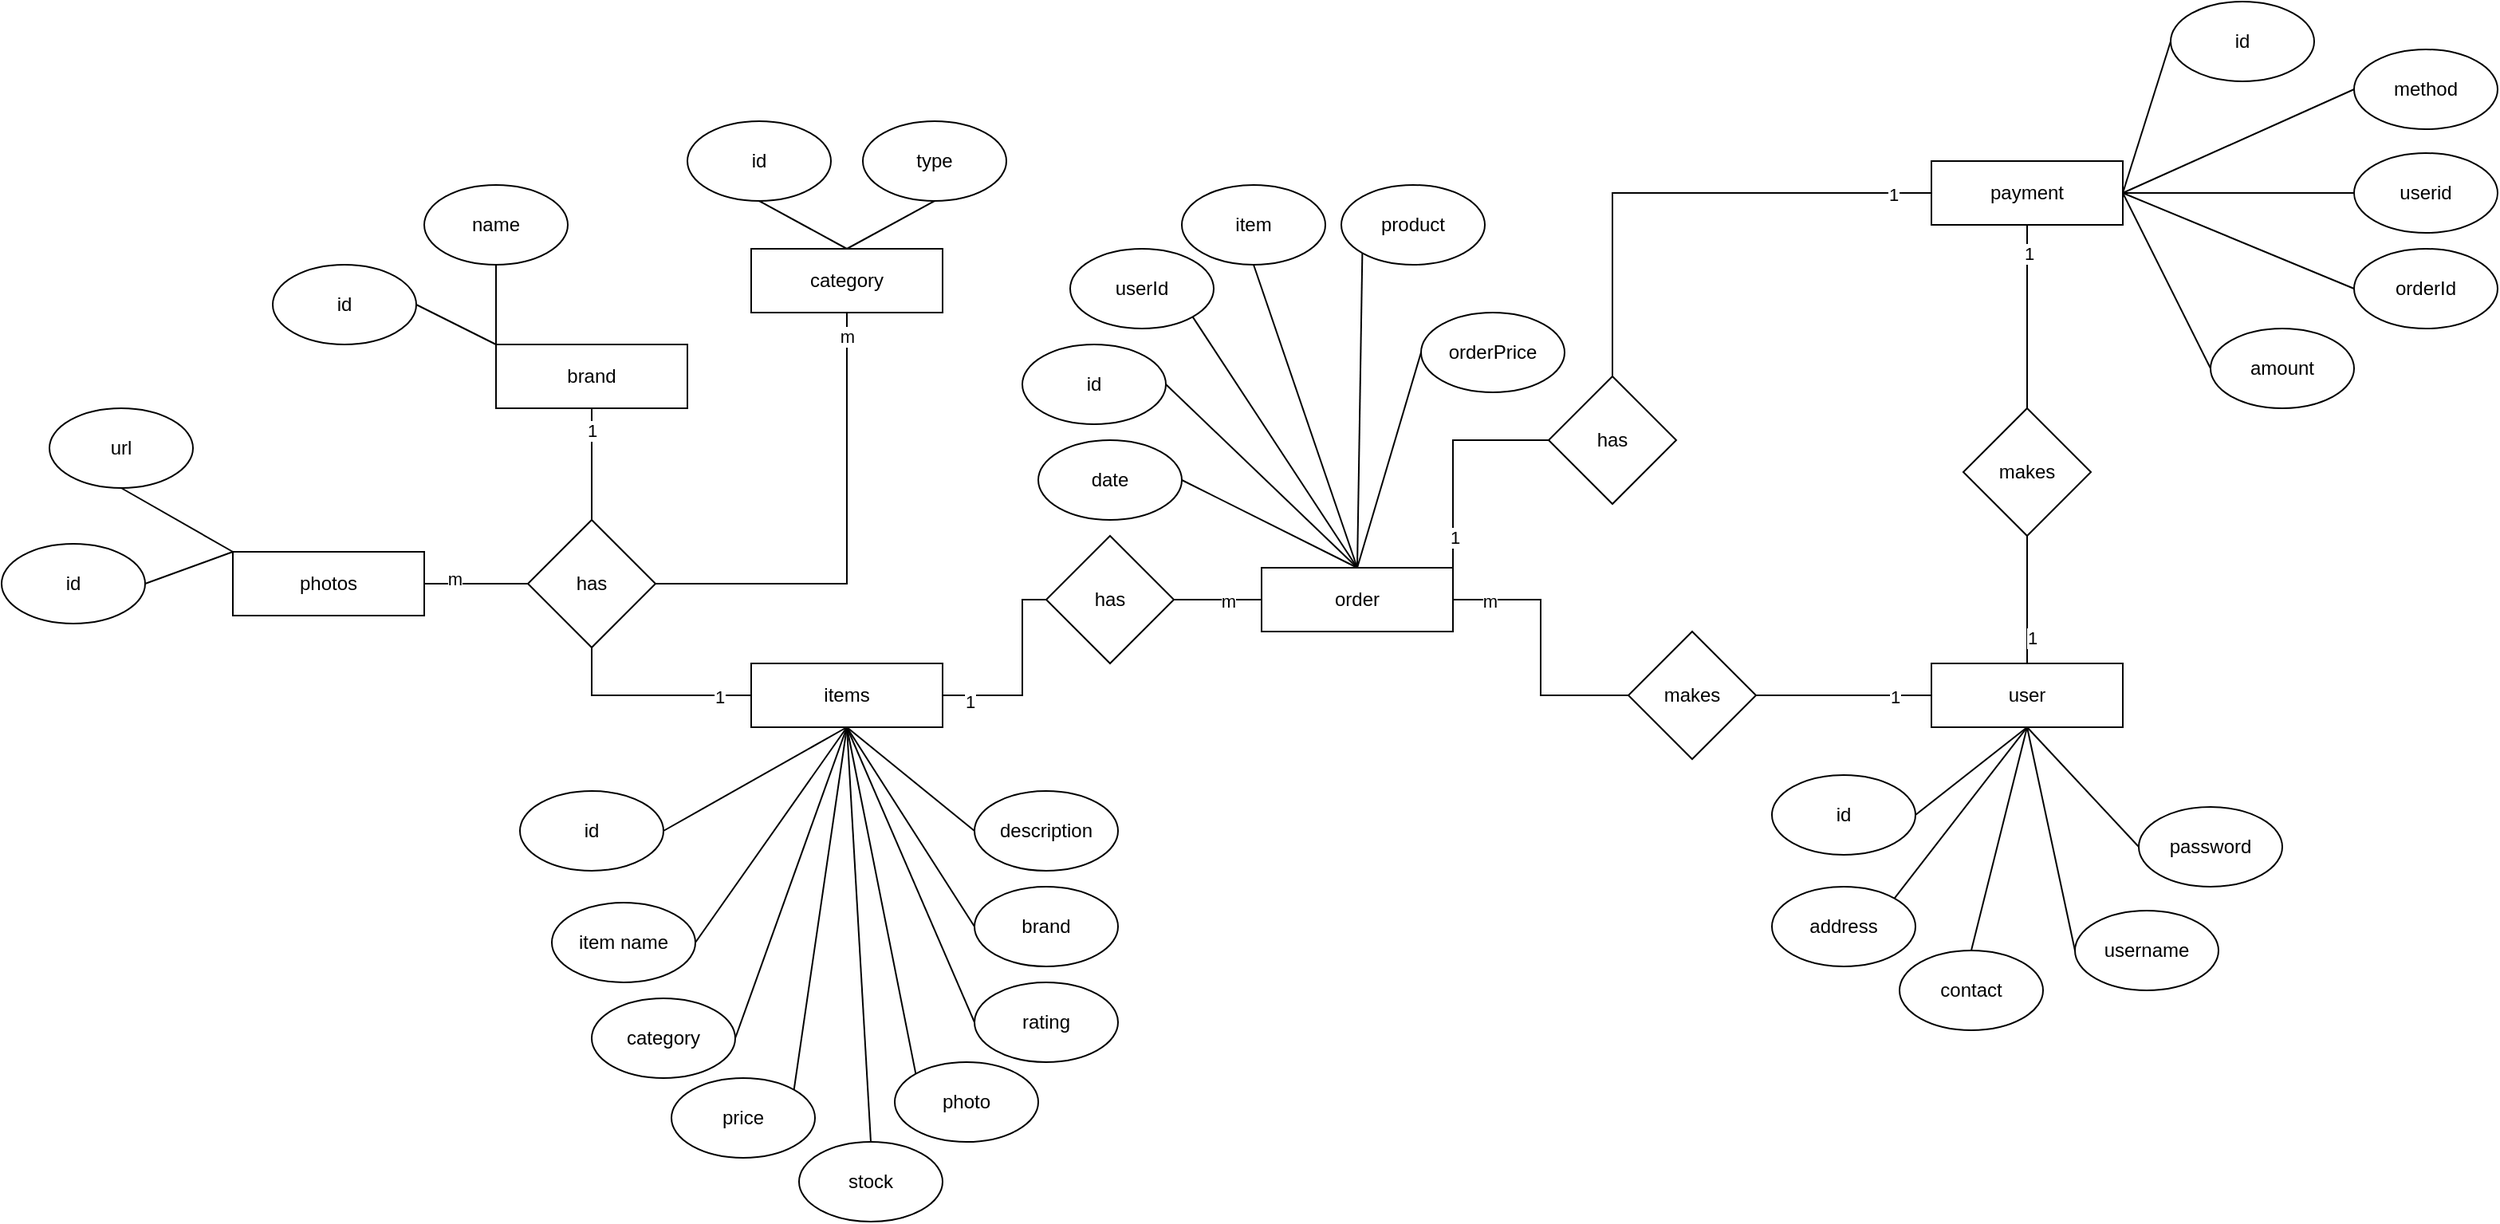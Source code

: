 <mxfile version="20.8.1" type="device"><diagram id="pRyszS8_Vp6y71HjzBwk" name="Page-1"><mxGraphModel dx="1948" dy="2092" grid="1" gridSize="10" guides="1" tooltips="1" connect="1" arrows="1" fold="1" page="1" pageScale="1" pageWidth="850" pageHeight="1100" math="0" shadow="0"><root><mxCell id="0"/><mxCell id="1" parent="0"/><mxCell id="MQi98BxYvTtiioD7Wuu--44" style="edgeStyle=orthogonalEdgeStyle;rounded=0;orthogonalLoop=1;jettySize=auto;html=1;exitX=1;exitY=0.5;exitDx=0;exitDy=0;entryX=0;entryY=0.5;entryDx=0;entryDy=0;endArrow=none;endFill=0;" edge="1" parent="1" source="MQi98BxYvTtiioD7Wuu--2" target="MQi98BxYvTtiioD7Wuu--38"><mxGeometry x="0.159" y="-18" relative="1" as="geometry"><Array as="points"><mxPoint x="420" y="390"/><mxPoint x="420" y="330"/></Array><mxPoint as="offset"/></mxGeometry></mxCell><mxCell id="MQi98BxYvTtiioD7Wuu--101" value="1" style="edgeLabel;html=1;align=center;verticalAlign=middle;resizable=0;points=[];" vertex="1" connectable="0" parent="MQi98BxYvTtiioD7Wuu--44"><mxGeometry x="-0.734" y="-4" relative="1" as="geometry"><mxPoint as="offset"/></mxGeometry></mxCell><mxCell id="MQi98BxYvTtiioD7Wuu--2" value="items" style="rounded=0;whiteSpace=wrap;html=1;" vertex="1" parent="1"><mxGeometry x="250" y="370" width="120" height="40" as="geometry"/></mxCell><mxCell id="MQi98BxYvTtiioD7Wuu--3" value="id" style="ellipse;whiteSpace=wrap;html=1;" vertex="1" parent="1"><mxGeometry x="105" y="450" width="90" height="50" as="geometry"/></mxCell><mxCell id="MQi98BxYvTtiioD7Wuu--4" value="item name" style="ellipse;whiteSpace=wrap;html=1;" vertex="1" parent="1"><mxGeometry x="125" y="520" width="90" height="50" as="geometry"/></mxCell><mxCell id="MQi98BxYvTtiioD7Wuu--5" value="category" style="ellipse;whiteSpace=wrap;html=1;" vertex="1" parent="1"><mxGeometry x="150" y="580" width="90" height="50" as="geometry"/></mxCell><mxCell id="MQi98BxYvTtiioD7Wuu--6" value="brand" style="ellipse;whiteSpace=wrap;html=1;" vertex="1" parent="1"><mxGeometry x="390" y="510" width="90" height="50" as="geometry"/></mxCell><mxCell id="MQi98BxYvTtiioD7Wuu--7" value="price" style="ellipse;whiteSpace=wrap;html=1;" vertex="1" parent="1"><mxGeometry x="200" y="630" width="90" height="50" as="geometry"/></mxCell><mxCell id="MQi98BxYvTtiioD7Wuu--8" value="rating" style="ellipse;whiteSpace=wrap;html=1;" vertex="1" parent="1"><mxGeometry x="390" y="570" width="90" height="50" as="geometry"/></mxCell><mxCell id="MQi98BxYvTtiioD7Wuu--9" value="photo" style="ellipse;whiteSpace=wrap;html=1;" vertex="1" parent="1"><mxGeometry x="340" y="620" width="90" height="50" as="geometry"/></mxCell><mxCell id="MQi98BxYvTtiioD7Wuu--49" style="edgeStyle=orthogonalEdgeStyle;rounded=0;orthogonalLoop=1;jettySize=auto;html=1;exitX=0.5;exitY=0;exitDx=0;exitDy=0;entryX=0.5;entryY=1;entryDx=0;entryDy=0;endArrow=none;endFill=0;" edge="1" parent="1" source="MQi98BxYvTtiioD7Wuu--10" target="MQi98BxYvTtiioD7Wuu--48"><mxGeometry relative="1" as="geometry"/></mxCell><mxCell id="MQi98BxYvTtiioD7Wuu--97" value="1" style="edgeLabel;html=1;align=center;verticalAlign=middle;resizable=0;points=[];" vertex="1" connectable="0" parent="MQi98BxYvTtiioD7Wuu--49"><mxGeometry x="-0.604" y="-3" relative="1" as="geometry"><mxPoint as="offset"/></mxGeometry></mxCell><mxCell id="MQi98BxYvTtiioD7Wuu--10" value="user" style="rounded=0;whiteSpace=wrap;html=1;" vertex="1" parent="1"><mxGeometry x="990" y="370" width="120" height="40" as="geometry"/></mxCell><mxCell id="MQi98BxYvTtiioD7Wuu--11" value="id" style="ellipse;whiteSpace=wrap;html=1;" vertex="1" parent="1"><mxGeometry x="890" y="440" width="90" height="50" as="geometry"/></mxCell><mxCell id="MQi98BxYvTtiioD7Wuu--12" value="username" style="ellipse;whiteSpace=wrap;html=1;" vertex="1" parent="1"><mxGeometry x="1080" y="525" width="90" height="50" as="geometry"/></mxCell><mxCell id="MQi98BxYvTtiioD7Wuu--14" value="payment" style="rounded=0;whiteSpace=wrap;html=1;" vertex="1" parent="1"><mxGeometry x="990" y="55" width="120" height="40" as="geometry"/></mxCell><mxCell id="MQi98BxYvTtiioD7Wuu--15" value="category" style="rounded=0;whiteSpace=wrap;html=1;" vertex="1" parent="1"><mxGeometry x="250" y="110" width="120" height="40" as="geometry"/></mxCell><mxCell id="MQi98BxYvTtiioD7Wuu--16" value="id" style="ellipse;whiteSpace=wrap;html=1;" vertex="1" parent="1"><mxGeometry x="210" y="30" width="90" height="50" as="geometry"/></mxCell><mxCell id="MQi98BxYvTtiioD7Wuu--17" value="type" style="ellipse;whiteSpace=wrap;html=1;" vertex="1" parent="1"><mxGeometry x="320" y="30" width="90" height="50" as="geometry"/></mxCell><mxCell id="MQi98BxYvTtiioD7Wuu--18" value="id" style="ellipse;whiteSpace=wrap;html=1;" vertex="1" parent="1"><mxGeometry x="-220" y="295" width="90" height="50" as="geometry"/></mxCell><mxCell id="MQi98BxYvTtiioD7Wuu--19" value="photos" style="rounded=0;whiteSpace=wrap;html=1;" vertex="1" parent="1"><mxGeometry x="-75" y="300" width="120" height="40" as="geometry"/></mxCell><mxCell id="MQi98BxYvTtiioD7Wuu--20" value="url" style="ellipse;whiteSpace=wrap;html=1;" vertex="1" parent="1"><mxGeometry x="-190" y="210" width="90" height="50" as="geometry"/></mxCell><mxCell id="MQi98BxYvTtiioD7Wuu--21" value="brand" style="rounded=0;whiteSpace=wrap;html=1;" vertex="1" parent="1"><mxGeometry x="90" y="170" width="120" height="40" as="geometry"/></mxCell><mxCell id="MQi98BxYvTtiioD7Wuu--22" value="id" style="ellipse;whiteSpace=wrap;html=1;" vertex="1" parent="1"><mxGeometry x="-50" y="120" width="90" height="50" as="geometry"/></mxCell><mxCell id="MQi98BxYvTtiioD7Wuu--23" value="name" style="ellipse;whiteSpace=wrap;html=1;" vertex="1" parent="1"><mxGeometry x="45" y="70" width="90" height="50" as="geometry"/></mxCell><mxCell id="MQi98BxYvTtiioD7Wuu--46" style="edgeStyle=orthogonalEdgeStyle;rounded=0;orthogonalLoop=1;jettySize=auto;html=1;exitX=1;exitY=0.5;exitDx=0;exitDy=0;entryX=0;entryY=0.5;entryDx=0;entryDy=0;endArrow=none;endFill=0;" edge="1" parent="1" source="MQi98BxYvTtiioD7Wuu--24" target="MQi98BxYvTtiioD7Wuu--37"><mxGeometry relative="1" as="geometry"/></mxCell><mxCell id="MQi98BxYvTtiioD7Wuu--100" value="m" style="edgeLabel;html=1;align=center;verticalAlign=middle;resizable=0;points=[];" vertex="1" connectable="0" parent="MQi98BxYvTtiioD7Wuu--46"><mxGeometry x="-0.732" y="-1" relative="1" as="geometry"><mxPoint as="offset"/></mxGeometry></mxCell><mxCell id="MQi98BxYvTtiioD7Wuu--54" style="edgeStyle=orthogonalEdgeStyle;rounded=0;orthogonalLoop=1;jettySize=auto;html=1;exitX=1;exitY=0;exitDx=0;exitDy=0;entryX=0;entryY=0.5;entryDx=0;entryDy=0;endArrow=none;endFill=0;" edge="1" parent="1" source="MQi98BxYvTtiioD7Wuu--24" target="MQi98BxYvTtiioD7Wuu--51"><mxGeometry relative="1" as="geometry"><mxPoint x="710" y="240" as="targetPoint"/></mxGeometry></mxCell><mxCell id="MQi98BxYvTtiioD7Wuu--95" value="1" style="edgeLabel;html=1;align=center;verticalAlign=middle;resizable=0;points=[];" vertex="1" connectable="0" parent="MQi98BxYvTtiioD7Wuu--54"><mxGeometry x="-0.73" y="-1" relative="1" as="geometry"><mxPoint as="offset"/></mxGeometry></mxCell><mxCell id="MQi98BxYvTtiioD7Wuu--24" value="order" style="rounded=0;whiteSpace=wrap;html=1;" vertex="1" parent="1"><mxGeometry x="570" y="310" width="120" height="40" as="geometry"/></mxCell><mxCell id="MQi98BxYvTtiioD7Wuu--25" value="id" style="ellipse;whiteSpace=wrap;html=1;" vertex="1" parent="1"><mxGeometry x="420" y="170" width="90" height="50" as="geometry"/></mxCell><mxCell id="MQi98BxYvTtiioD7Wuu--26" value="item" style="ellipse;whiteSpace=wrap;html=1;" vertex="1" parent="1"><mxGeometry x="520" y="70" width="90" height="50" as="geometry"/></mxCell><mxCell id="MQi98BxYvTtiioD7Wuu--27" value="date" style="ellipse;whiteSpace=wrap;html=1;" vertex="1" parent="1"><mxGeometry x="430" y="230" width="90" height="50" as="geometry"/></mxCell><mxCell id="MQi98BxYvTtiioD7Wuu--28" value="userId" style="ellipse;whiteSpace=wrap;html=1;" vertex="1" parent="1"><mxGeometry x="450" y="110" width="90" height="50" as="geometry"/></mxCell><mxCell id="MQi98BxYvTtiioD7Wuu--29" value="address" style="ellipse;whiteSpace=wrap;html=1;" vertex="1" parent="1"><mxGeometry x="890" y="510" width="90" height="50" as="geometry"/></mxCell><mxCell id="MQi98BxYvTtiioD7Wuu--30" value="contact" style="ellipse;whiteSpace=wrap;html=1;" vertex="1" parent="1"><mxGeometry x="970" y="550" width="90" height="50" as="geometry"/></mxCell><mxCell id="MQi98BxYvTtiioD7Wuu--31" value="stock" style="ellipse;whiteSpace=wrap;html=1;" vertex="1" parent="1"><mxGeometry x="280" y="670" width="90" height="50" as="geometry"/></mxCell><mxCell id="MQi98BxYvTtiioD7Wuu--32" value="id" style="ellipse;whiteSpace=wrap;html=1;" vertex="1" parent="1"><mxGeometry x="1140" y="-45" width="90" height="50" as="geometry"/></mxCell><mxCell id="MQi98BxYvTtiioD7Wuu--33" value="method" style="ellipse;whiteSpace=wrap;html=1;" vertex="1" parent="1"><mxGeometry x="1255" y="-15" width="90" height="50" as="geometry"/></mxCell><mxCell id="MQi98BxYvTtiioD7Wuu--34" value="amount" style="ellipse;whiteSpace=wrap;html=1;" vertex="1" parent="1"><mxGeometry x="1165" y="160" width="90" height="50" as="geometry"/></mxCell><mxCell id="MQi98BxYvTtiioD7Wuu--35" value="userid" style="ellipse;whiteSpace=wrap;html=1;" vertex="1" parent="1"><mxGeometry x="1255" y="50" width="90" height="50" as="geometry"/></mxCell><mxCell id="MQi98BxYvTtiioD7Wuu--47" style="edgeStyle=orthogonalEdgeStyle;rounded=0;orthogonalLoop=1;jettySize=auto;html=1;exitX=1;exitY=0.5;exitDx=0;exitDy=0;entryX=0;entryY=0.5;entryDx=0;entryDy=0;endArrow=none;endFill=0;" edge="1" parent="1" source="MQi98BxYvTtiioD7Wuu--37" target="MQi98BxYvTtiioD7Wuu--10"><mxGeometry relative="1" as="geometry"/></mxCell><mxCell id="MQi98BxYvTtiioD7Wuu--99" value="1" style="edgeLabel;html=1;align=center;verticalAlign=middle;resizable=0;points=[];" vertex="1" connectable="0" parent="MQi98BxYvTtiioD7Wuu--47"><mxGeometry x="0.575" y="-1" relative="1" as="geometry"><mxPoint as="offset"/></mxGeometry></mxCell><mxCell id="MQi98BxYvTtiioD7Wuu--37" value="makes" style="rhombus;whiteSpace=wrap;html=1;" vertex="1" parent="1"><mxGeometry x="800" y="350" width="80" height="80" as="geometry"/></mxCell><mxCell id="MQi98BxYvTtiioD7Wuu--45" style="edgeStyle=orthogonalEdgeStyle;rounded=0;orthogonalLoop=1;jettySize=auto;html=1;exitX=1;exitY=0.5;exitDx=0;exitDy=0;entryX=0;entryY=0.5;entryDx=0;entryDy=0;endArrow=none;endFill=0;" edge="1" parent="1" source="MQi98BxYvTtiioD7Wuu--38" target="MQi98BxYvTtiioD7Wuu--24"><mxGeometry relative="1" as="geometry"/></mxCell><mxCell id="MQi98BxYvTtiioD7Wuu--102" value="m" style="edgeLabel;html=1;align=center;verticalAlign=middle;resizable=0;points=[];" vertex="1" connectable="0" parent="MQi98BxYvTtiioD7Wuu--45"><mxGeometry x="0.262" y="-1" relative="1" as="geometry"><mxPoint x="-1" as="offset"/></mxGeometry></mxCell><mxCell id="MQi98BxYvTtiioD7Wuu--38" value="has" style="rhombus;whiteSpace=wrap;html=1;" vertex="1" parent="1"><mxGeometry x="435" y="290" width="80" height="80" as="geometry"/></mxCell><mxCell id="MQi98BxYvTtiioD7Wuu--40" style="edgeStyle=orthogonalEdgeStyle;rounded=0;orthogonalLoop=1;jettySize=auto;html=1;exitX=0;exitY=0.5;exitDx=0;exitDy=0;entryX=1;entryY=0.5;entryDx=0;entryDy=0;endArrow=none;endFill=0;" edge="1" parent="1" source="MQi98BxYvTtiioD7Wuu--39" target="MQi98BxYvTtiioD7Wuu--19"><mxGeometry relative="1" as="geometry"/></mxCell><mxCell id="MQi98BxYvTtiioD7Wuu--104" value="m" style="edgeLabel;html=1;align=center;verticalAlign=middle;resizable=0;points=[];" vertex="1" connectable="0" parent="MQi98BxYvTtiioD7Wuu--40"><mxGeometry x="0.43" y="-3" relative="1" as="geometry"><mxPoint as="offset"/></mxGeometry></mxCell><mxCell id="MQi98BxYvTtiioD7Wuu--41" style="edgeStyle=orthogonalEdgeStyle;rounded=0;orthogonalLoop=1;jettySize=auto;html=1;exitX=0.5;exitY=0;exitDx=0;exitDy=0;entryX=0.5;entryY=1;entryDx=0;entryDy=0;endArrow=none;endFill=0;" edge="1" parent="1" source="MQi98BxYvTtiioD7Wuu--39" target="MQi98BxYvTtiioD7Wuu--21"><mxGeometry relative="1" as="geometry"/></mxCell><mxCell id="MQi98BxYvTtiioD7Wuu--105" value="1" style="edgeLabel;html=1;align=center;verticalAlign=middle;resizable=0;points=[];" vertex="1" connectable="0" parent="MQi98BxYvTtiioD7Wuu--41"><mxGeometry x="0.618" relative="1" as="geometry"><mxPoint as="offset"/></mxGeometry></mxCell><mxCell id="MQi98BxYvTtiioD7Wuu--42" style="edgeStyle=orthogonalEdgeStyle;rounded=0;orthogonalLoop=1;jettySize=auto;html=1;exitX=1;exitY=0.5;exitDx=0;exitDy=0;entryX=0.5;entryY=1;entryDx=0;entryDy=0;endArrow=none;endFill=0;" edge="1" parent="1" source="MQi98BxYvTtiioD7Wuu--39" target="MQi98BxYvTtiioD7Wuu--15"><mxGeometry relative="1" as="geometry"/></mxCell><mxCell id="MQi98BxYvTtiioD7Wuu--106" value="m" style="edgeLabel;html=1;align=center;verticalAlign=middle;resizable=0;points=[];" vertex="1" connectable="0" parent="MQi98BxYvTtiioD7Wuu--42"><mxGeometry x="0.897" relative="1" as="geometry"><mxPoint as="offset"/></mxGeometry></mxCell><mxCell id="MQi98BxYvTtiioD7Wuu--43" style="edgeStyle=orthogonalEdgeStyle;rounded=0;orthogonalLoop=1;jettySize=auto;html=1;exitX=0.5;exitY=1;exitDx=0;exitDy=0;entryX=0;entryY=0.5;entryDx=0;entryDy=0;endArrow=none;endFill=0;" edge="1" parent="1" source="MQi98BxYvTtiioD7Wuu--39" target="MQi98BxYvTtiioD7Wuu--2"><mxGeometry relative="1" as="geometry"/></mxCell><mxCell id="MQi98BxYvTtiioD7Wuu--103" value="1" style="edgeLabel;html=1;align=center;verticalAlign=middle;resizable=0;points=[];" vertex="1" connectable="0" parent="MQi98BxYvTtiioD7Wuu--43"><mxGeometry x="0.688" y="-1" relative="1" as="geometry"><mxPoint as="offset"/></mxGeometry></mxCell><mxCell id="MQi98BxYvTtiioD7Wuu--39" value="has" style="rhombus;whiteSpace=wrap;html=1;" vertex="1" parent="1"><mxGeometry x="110" y="280" width="80" height="80" as="geometry"/></mxCell><mxCell id="MQi98BxYvTtiioD7Wuu--50" style="edgeStyle=orthogonalEdgeStyle;rounded=0;orthogonalLoop=1;jettySize=auto;html=1;exitX=0.5;exitY=0;exitDx=0;exitDy=0;entryX=0.5;entryY=1;entryDx=0;entryDy=0;endArrow=none;endFill=0;" edge="1" parent="1" source="MQi98BxYvTtiioD7Wuu--48" target="MQi98BxYvTtiioD7Wuu--14"><mxGeometry relative="1" as="geometry"/></mxCell><mxCell id="MQi98BxYvTtiioD7Wuu--98" value="1" style="edgeLabel;html=1;align=center;verticalAlign=middle;resizable=0;points=[];" vertex="1" connectable="0" parent="MQi98BxYvTtiioD7Wuu--50"><mxGeometry x="0.694" y="-1" relative="1" as="geometry"><mxPoint as="offset"/></mxGeometry></mxCell><mxCell id="MQi98BxYvTtiioD7Wuu--48" value="makes" style="rhombus;whiteSpace=wrap;html=1;" vertex="1" parent="1"><mxGeometry x="1010" y="210" width="80" height="80" as="geometry"/></mxCell><mxCell id="MQi98BxYvTtiioD7Wuu--55" style="edgeStyle=orthogonalEdgeStyle;rounded=0;orthogonalLoop=1;jettySize=auto;html=1;exitX=0.5;exitY=0;exitDx=0;exitDy=0;entryX=0;entryY=0.5;entryDx=0;entryDy=0;endArrow=none;endFill=0;" edge="1" parent="1" source="MQi98BxYvTtiioD7Wuu--51" target="MQi98BxYvTtiioD7Wuu--14"><mxGeometry relative="1" as="geometry"/></mxCell><mxCell id="MQi98BxYvTtiioD7Wuu--96" value="1" style="edgeLabel;html=1;align=center;verticalAlign=middle;resizable=0;points=[];" vertex="1" connectable="0" parent="MQi98BxYvTtiioD7Wuu--55"><mxGeometry x="0.852" y="-1" relative="1" as="geometry"><mxPoint x="-1" as="offset"/></mxGeometry></mxCell><mxCell id="MQi98BxYvTtiioD7Wuu--51" value="has" style="rhombus;whiteSpace=wrap;html=1;" vertex="1" parent="1"><mxGeometry x="750" y="190" width="80" height="80" as="geometry"/></mxCell><mxCell id="MQi98BxYvTtiioD7Wuu--59" value="product" style="ellipse;whiteSpace=wrap;html=1;" vertex="1" parent="1"><mxGeometry x="620" y="70" width="90" height="50" as="geometry"/></mxCell><mxCell id="MQi98BxYvTtiioD7Wuu--60" value="" style="endArrow=none;html=1;rounded=0;entryX=0.5;entryY=1;entryDx=0;entryDy=0;exitX=0;exitY=0;exitDx=0;exitDy=0;" edge="1" parent="1" source="MQi98BxYvTtiioD7Wuu--21" target="MQi98BxYvTtiioD7Wuu--23"><mxGeometry width="50" height="50" relative="1" as="geometry"><mxPoint x="350" y="380" as="sourcePoint"/><mxPoint x="400" y="330" as="targetPoint"/></mxGeometry></mxCell><mxCell id="MQi98BxYvTtiioD7Wuu--61" value="" style="endArrow=none;html=1;rounded=0;entryX=1;entryY=0.5;entryDx=0;entryDy=0;exitX=0;exitY=0;exitDx=0;exitDy=0;" edge="1" parent="1" source="MQi98BxYvTtiioD7Wuu--21" target="MQi98BxYvTtiioD7Wuu--22"><mxGeometry width="50" height="50" relative="1" as="geometry"><mxPoint x="100" y="180" as="sourcePoint"/><mxPoint x="100" y="130" as="targetPoint"/></mxGeometry></mxCell><mxCell id="MQi98BxYvTtiioD7Wuu--62" value="" style="endArrow=none;html=1;rounded=0;entryX=0.5;entryY=1;entryDx=0;entryDy=0;exitX=0.5;exitY=0;exitDx=0;exitDy=0;" edge="1" parent="1" source="MQi98BxYvTtiioD7Wuu--15" target="MQi98BxYvTtiioD7Wuu--16"><mxGeometry width="50" height="50" relative="1" as="geometry"><mxPoint x="100" y="180" as="sourcePoint"/><mxPoint x="100" y="130" as="targetPoint"/></mxGeometry></mxCell><mxCell id="MQi98BxYvTtiioD7Wuu--63" value="" style="endArrow=none;html=1;rounded=0;entryX=0.5;entryY=1;entryDx=0;entryDy=0;exitX=0.5;exitY=0;exitDx=0;exitDy=0;" edge="1" parent="1" source="MQi98BxYvTtiioD7Wuu--15" target="MQi98BxYvTtiioD7Wuu--17"><mxGeometry width="50" height="50" relative="1" as="geometry"><mxPoint x="320" y="120" as="sourcePoint"/><mxPoint x="265" y="90" as="targetPoint"/></mxGeometry></mxCell><mxCell id="MQi98BxYvTtiioD7Wuu--64" value="" style="endArrow=none;html=1;rounded=0;entryX=1;entryY=0.5;entryDx=0;entryDy=0;exitX=0.5;exitY=0;exitDx=0;exitDy=0;" edge="1" parent="1" source="MQi98BxYvTtiioD7Wuu--24" target="MQi98BxYvTtiioD7Wuu--27"><mxGeometry width="50" height="50" relative="1" as="geometry"><mxPoint x="280" y="110" as="sourcePoint"/><mxPoint x="335" y="80" as="targetPoint"/></mxGeometry></mxCell><mxCell id="MQi98BxYvTtiioD7Wuu--65" value="" style="endArrow=none;html=1;rounded=0;entryX=1;entryY=0.5;entryDx=0;entryDy=0;exitX=0.5;exitY=0;exitDx=0;exitDy=0;" edge="1" parent="1" source="MQi98BxYvTtiioD7Wuu--24" target="MQi98BxYvTtiioD7Wuu--25"><mxGeometry width="50" height="50" relative="1" as="geometry"><mxPoint x="640" y="320" as="sourcePoint"/><mxPoint x="530.0" y="265" as="targetPoint"/></mxGeometry></mxCell><mxCell id="MQi98BxYvTtiioD7Wuu--66" value="" style="endArrow=none;html=1;rounded=0;entryX=1;entryY=1;entryDx=0;entryDy=0;exitX=0.5;exitY=0;exitDx=0;exitDy=0;" edge="1" parent="1" source="MQi98BxYvTtiioD7Wuu--24" target="MQi98BxYvTtiioD7Wuu--28"><mxGeometry width="50" height="50" relative="1" as="geometry"><mxPoint x="640" y="320" as="sourcePoint"/><mxPoint x="540.0" y="185" as="targetPoint"/></mxGeometry></mxCell><mxCell id="MQi98BxYvTtiioD7Wuu--67" value="" style="endArrow=none;html=1;rounded=0;entryX=0.5;entryY=1;entryDx=0;entryDy=0;exitX=0.5;exitY=0;exitDx=0;exitDy=0;" edge="1" parent="1" source="MQi98BxYvTtiioD7Wuu--24" target="MQi98BxYvTtiioD7Wuu--26"><mxGeometry width="50" height="50" relative="1" as="geometry"><mxPoint x="640" y="320" as="sourcePoint"/><mxPoint x="576.877" y="142.646" as="targetPoint"/></mxGeometry></mxCell><mxCell id="MQi98BxYvTtiioD7Wuu--68" value="" style="endArrow=none;html=1;rounded=0;entryX=0;entryY=1;entryDx=0;entryDy=0;exitX=0.5;exitY=0;exitDx=0;exitDy=0;" edge="1" parent="1" source="MQi98BxYvTtiioD7Wuu--24" target="MQi98BxYvTtiioD7Wuu--59"><mxGeometry width="50" height="50" relative="1" as="geometry"><mxPoint x="640" y="320" as="sourcePoint"/><mxPoint x="663.07" y="192.616" as="targetPoint"/></mxGeometry></mxCell><mxCell id="MQi98BxYvTtiioD7Wuu--69" value="" style="endArrow=none;html=1;rounded=0;entryX=0;entryY=0.5;entryDx=0;entryDy=0;exitX=1;exitY=0.5;exitDx=0;exitDy=0;" edge="1" parent="1" source="MQi98BxYvTtiioD7Wuu--14" target="MQi98BxYvTtiioD7Wuu--32"><mxGeometry width="50" height="50" relative="1" as="geometry"><mxPoint x="840" y="245" as="sourcePoint"/><mxPoint x="873.123" y="127.646" as="targetPoint"/></mxGeometry></mxCell><mxCell id="MQi98BxYvTtiioD7Wuu--70" value="" style="endArrow=none;html=1;rounded=0;entryX=0;entryY=0.5;entryDx=0;entryDy=0;exitX=1;exitY=0.5;exitDx=0;exitDy=0;" edge="1" parent="1" source="MQi98BxYvTtiioD7Wuu--14" target="MQi98BxYvTtiioD7Wuu--34"><mxGeometry width="50" height="50" relative="1" as="geometry"><mxPoint x="1120" y="85" as="sourcePoint"/><mxPoint x="1190.0" y="50" as="targetPoint"/></mxGeometry></mxCell><mxCell id="MQi98BxYvTtiioD7Wuu--71" value="" style="endArrow=none;html=1;rounded=0;entryX=0;entryY=0.5;entryDx=0;entryDy=0;exitX=1;exitY=0.5;exitDx=0;exitDy=0;" edge="1" parent="1" source="MQi98BxYvTtiioD7Wuu--14" target="MQi98BxYvTtiioD7Wuu--33"><mxGeometry width="50" height="50" relative="1" as="geometry"><mxPoint x="1120" y="85" as="sourcePoint"/><mxPoint x="1150.0" y="-10" as="targetPoint"/></mxGeometry></mxCell><mxCell id="MQi98BxYvTtiioD7Wuu--72" value="" style="endArrow=none;html=1;rounded=0;entryX=0;entryY=0.5;entryDx=0;entryDy=0;exitX=1;exitY=0.5;exitDx=0;exitDy=0;" edge="1" parent="1" source="MQi98BxYvTtiioD7Wuu--14" target="MQi98BxYvTtiioD7Wuu--35"><mxGeometry width="50" height="50" relative="1" as="geometry"><mxPoint x="1120" y="85" as="sourcePoint"/><mxPoint x="1265.0" y="20" as="targetPoint"/></mxGeometry></mxCell><mxCell id="MQi98BxYvTtiioD7Wuu--73" value="" style="endArrow=none;html=1;rounded=0;entryX=1;entryY=0.5;entryDx=0;entryDy=0;exitX=0.5;exitY=1;exitDx=0;exitDy=0;" edge="1" parent="1" source="MQi98BxYvTtiioD7Wuu--10" target="MQi98BxYvTtiioD7Wuu--11"><mxGeometry width="50" height="50" relative="1" as="geometry"><mxPoint x="960" y="170" as="sourcePoint"/><mxPoint x="1105.0" y="170" as="targetPoint"/></mxGeometry></mxCell><mxCell id="MQi98BxYvTtiioD7Wuu--74" value="" style="endArrow=none;html=1;rounded=0;entryX=0;entryY=0.5;entryDx=0;entryDy=0;exitX=0.5;exitY=1;exitDx=0;exitDy=0;" edge="1" parent="1" source="MQi98BxYvTtiioD7Wuu--10" target="MQi98BxYvTtiioD7Wuu--12"><mxGeometry width="50" height="50" relative="1" as="geometry"><mxPoint x="1060" y="420" as="sourcePoint"/><mxPoint x="990.0" y="475" as="targetPoint"/></mxGeometry></mxCell><mxCell id="MQi98BxYvTtiioD7Wuu--75" value="" style="endArrow=none;html=1;rounded=0;entryX=0.5;entryY=0;entryDx=0;entryDy=0;exitX=0.5;exitY=1;exitDx=0;exitDy=0;" edge="1" parent="1" source="MQi98BxYvTtiioD7Wuu--10" target="MQi98BxYvTtiioD7Wuu--30"><mxGeometry width="50" height="50" relative="1" as="geometry"><mxPoint x="1060" y="420" as="sourcePoint"/><mxPoint x="1105.0" y="475" as="targetPoint"/></mxGeometry></mxCell><mxCell id="MQi98BxYvTtiioD7Wuu--76" value="" style="endArrow=none;html=1;rounded=0;entryX=1;entryY=0;entryDx=0;entryDy=0;exitX=0.5;exitY=1;exitDx=0;exitDy=0;" edge="1" parent="1" source="MQi98BxYvTtiioD7Wuu--10" target="MQi98BxYvTtiioD7Wuu--29"><mxGeometry width="50" height="50" relative="1" as="geometry"><mxPoint x="1060" y="420" as="sourcePoint"/><mxPoint x="1095" y="530" as="targetPoint"/></mxGeometry></mxCell><mxCell id="MQi98BxYvTtiioD7Wuu--77" value="" style="endArrow=none;html=1;rounded=0;entryX=1;entryY=0.5;entryDx=0;entryDy=0;exitX=0.5;exitY=1;exitDx=0;exitDy=0;" edge="1" parent="1" source="MQi98BxYvTtiioD7Wuu--2" target="MQi98BxYvTtiioD7Wuu--3"><mxGeometry width="50" height="50" relative="1" as="geometry"><mxPoint x="100" y="180" as="sourcePoint"/><mxPoint x="100" y="130" as="targetPoint"/></mxGeometry></mxCell><mxCell id="MQi98BxYvTtiioD7Wuu--78" value="" style="endArrow=none;html=1;rounded=0;entryX=1;entryY=0.5;entryDx=0;entryDy=0;exitX=0.5;exitY=1;exitDx=0;exitDy=0;" edge="1" parent="1" source="MQi98BxYvTtiioD7Wuu--2" target="MQi98BxYvTtiioD7Wuu--4"><mxGeometry width="50" height="50" relative="1" as="geometry"><mxPoint x="330" y="420" as="sourcePoint"/><mxPoint x="205.0" y="485" as="targetPoint"/></mxGeometry></mxCell><mxCell id="MQi98BxYvTtiioD7Wuu--79" value="" style="endArrow=none;html=1;rounded=0;entryX=1;entryY=0.5;entryDx=0;entryDy=0;exitX=0.5;exitY=1;exitDx=0;exitDy=0;" edge="1" parent="1" source="MQi98BxYvTtiioD7Wuu--2" target="MQi98BxYvTtiioD7Wuu--5"><mxGeometry width="50" height="50" relative="1" as="geometry"><mxPoint x="330" y="420" as="sourcePoint"/><mxPoint x="225.0" y="555" as="targetPoint"/></mxGeometry></mxCell><mxCell id="MQi98BxYvTtiioD7Wuu--80" value="" style="endArrow=none;html=1;rounded=0;entryX=1;entryY=0;entryDx=0;entryDy=0;exitX=0.5;exitY=1;exitDx=0;exitDy=0;" edge="1" parent="1" source="MQi98BxYvTtiioD7Wuu--2" target="MQi98BxYvTtiioD7Wuu--7"><mxGeometry width="50" height="50" relative="1" as="geometry"><mxPoint x="330" y="420" as="sourcePoint"/><mxPoint x="250.0" y="615" as="targetPoint"/></mxGeometry></mxCell><mxCell id="MQi98BxYvTtiioD7Wuu--81" value="" style="endArrow=none;html=1;rounded=0;entryX=0.5;entryY=0;entryDx=0;entryDy=0;exitX=0.5;exitY=1;exitDx=0;exitDy=0;" edge="1" parent="1" source="MQi98BxYvTtiioD7Wuu--2" target="MQi98BxYvTtiioD7Wuu--31"><mxGeometry width="50" height="50" relative="1" as="geometry"><mxPoint x="330" y="420" as="sourcePoint"/><mxPoint x="287.048" y="647.45" as="targetPoint"/></mxGeometry></mxCell><mxCell id="MQi98BxYvTtiioD7Wuu--82" value="" style="endArrow=none;html=1;rounded=0;entryX=0;entryY=0;entryDx=0;entryDy=0;exitX=0.5;exitY=1;exitDx=0;exitDy=0;" edge="1" parent="1" source="MQi98BxYvTtiioD7Wuu--2" target="MQi98BxYvTtiioD7Wuu--9"><mxGeometry width="50" height="50" relative="1" as="geometry"><mxPoint x="330" y="420" as="sourcePoint"/><mxPoint x="355" y="650" as="targetPoint"/></mxGeometry></mxCell><mxCell id="MQi98BxYvTtiioD7Wuu--83" value="" style="endArrow=none;html=1;rounded=0;entryX=0;entryY=0.5;entryDx=0;entryDy=0;exitX=0.5;exitY=1;exitDx=0;exitDy=0;" edge="1" parent="1" source="MQi98BxYvTtiioD7Wuu--2" target="MQi98BxYvTtiioD7Wuu--8"><mxGeometry width="50" height="50" relative="1" as="geometry"><mxPoint x="330" y="420" as="sourcePoint"/><mxPoint x="382.952" y="607.45" as="targetPoint"/></mxGeometry></mxCell><mxCell id="MQi98BxYvTtiioD7Wuu--84" value="" style="endArrow=none;html=1;rounded=0;entryX=0;entryY=0.5;entryDx=0;entryDy=0;exitX=0.5;exitY=1;exitDx=0;exitDy=0;" edge="1" parent="1" source="MQi98BxYvTtiioD7Wuu--2" target="MQi98BxYvTtiioD7Wuu--6"><mxGeometry width="50" height="50" relative="1" as="geometry"><mxPoint x="330" y="420" as="sourcePoint"/><mxPoint x="410.0" y="560" as="targetPoint"/></mxGeometry></mxCell><mxCell id="MQi98BxYvTtiioD7Wuu--85" value="" style="endArrow=none;html=1;rounded=0;entryX=0;entryY=0;entryDx=0;entryDy=0;exitX=0.5;exitY=1;exitDx=0;exitDy=0;" edge="1" parent="1" source="MQi98BxYvTtiioD7Wuu--20" target="MQi98BxYvTtiioD7Wuu--19"><mxGeometry width="50" height="50" relative="1" as="geometry"><mxPoint x="100" y="180" as="sourcePoint"/><mxPoint x="50.0" y="155" as="targetPoint"/></mxGeometry></mxCell><mxCell id="MQi98BxYvTtiioD7Wuu--86" value="" style="endArrow=none;html=1;rounded=0;entryX=1;entryY=0.5;entryDx=0;entryDy=0;exitX=0;exitY=0;exitDx=0;exitDy=0;" edge="1" parent="1" source="MQi98BxYvTtiioD7Wuu--19" target="MQi98BxYvTtiioD7Wuu--18"><mxGeometry width="50" height="50" relative="1" as="geometry"><mxPoint x="-75" y="245" as="sourcePoint"/><mxPoint x="-65" y="290" as="targetPoint"/></mxGeometry></mxCell><mxCell id="MQi98BxYvTtiioD7Wuu--87" value="password" style="ellipse;whiteSpace=wrap;html=1;" vertex="1" parent="1"><mxGeometry x="1120" y="460" width="90" height="50" as="geometry"/></mxCell><mxCell id="MQi98BxYvTtiioD7Wuu--88" value="" style="endArrow=none;html=1;rounded=0;entryX=0;entryY=0.5;entryDx=0;entryDy=0;exitX=0.5;exitY=1;exitDx=0;exitDy=0;" edge="1" parent="1" source="MQi98BxYvTtiioD7Wuu--10" target="MQi98BxYvTtiioD7Wuu--87"><mxGeometry width="50" height="50" relative="1" as="geometry"><mxPoint x="1050" y="410" as="sourcePoint"/><mxPoint x="1090" y="560" as="targetPoint"/></mxGeometry></mxCell><mxCell id="MQi98BxYvTtiioD7Wuu--89" value="orderId" style="ellipse;whiteSpace=wrap;html=1;" vertex="1" parent="1"><mxGeometry x="1255" y="110" width="90" height="50" as="geometry"/></mxCell><mxCell id="MQi98BxYvTtiioD7Wuu--90" value="" style="endArrow=none;html=1;rounded=0;entryX=0;entryY=0.5;entryDx=0;entryDy=0;exitX=1;exitY=0.5;exitDx=0;exitDy=0;" edge="1" parent="1" source="MQi98BxYvTtiioD7Wuu--14" target="MQi98BxYvTtiioD7Wuu--89"><mxGeometry width="50" height="50" relative="1" as="geometry"><mxPoint x="1110" y="70" as="sourcePoint"/><mxPoint x="1265.0" y="85" as="targetPoint"/></mxGeometry></mxCell><mxCell id="MQi98BxYvTtiioD7Wuu--91" value="orderPrice" style="ellipse;whiteSpace=wrap;html=1;" vertex="1" parent="1"><mxGeometry x="670" y="150" width="90" height="50" as="geometry"/></mxCell><mxCell id="MQi98BxYvTtiioD7Wuu--92" value="" style="endArrow=none;html=1;rounded=0;entryX=0;entryY=0.5;entryDx=0;entryDy=0;exitX=0.5;exitY=0;exitDx=0;exitDy=0;" edge="1" parent="1" source="MQi98BxYvTtiioD7Wuu--24" target="MQi98BxYvTtiioD7Wuu--91"><mxGeometry width="50" height="50" relative="1" as="geometry"><mxPoint x="650" y="290" as="sourcePoint"/><mxPoint x="643.18" y="122.678" as="targetPoint"/></mxGeometry></mxCell><mxCell id="MQi98BxYvTtiioD7Wuu--93" value="description" style="ellipse;whiteSpace=wrap;html=1;" vertex="1" parent="1"><mxGeometry x="390" y="450" width="90" height="50" as="geometry"/></mxCell><mxCell id="MQi98BxYvTtiioD7Wuu--94" value="" style="endArrow=none;html=1;rounded=0;entryX=0;entryY=0.5;entryDx=0;entryDy=0;exitX=0.5;exitY=1;exitDx=0;exitDy=0;" edge="1" parent="1" source="MQi98BxYvTtiioD7Wuu--2" target="MQi98BxYvTtiioD7Wuu--93"><mxGeometry width="50" height="50" relative="1" as="geometry"><mxPoint x="330" y="420" as="sourcePoint"/><mxPoint x="400" y="545" as="targetPoint"/></mxGeometry></mxCell></root></mxGraphModel></diagram></mxfile>